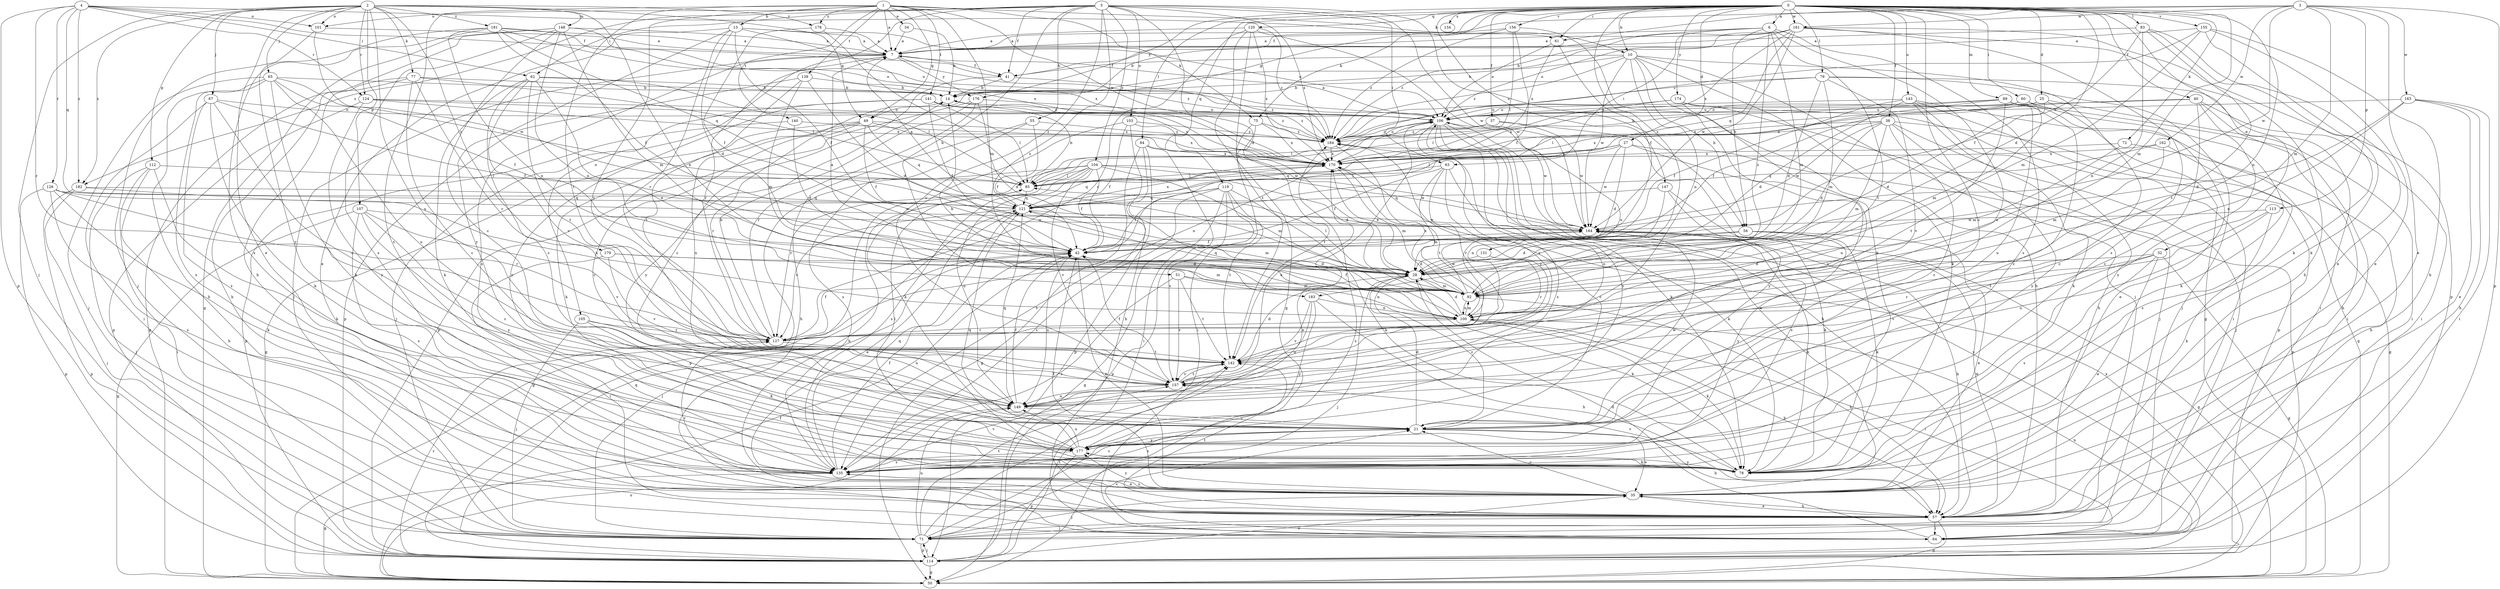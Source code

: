 strict digraph  {
0;
1;
2;
3;
4;
5;
6;
7;
10;
13;
14;
21;
25;
27;
28;
32;
34;
35;
37;
38;
40;
41;
42;
49;
50;
51;
55;
56;
57;
60;
61;
62;
63;
64;
65;
67;
71;
72;
75;
77;
78;
79;
83;
84;
85;
89;
92;
100;
101;
103;
104;
105;
106;
107;
112;
113;
114;
119;
120;
121;
124;
126;
127;
131;
134;
135;
139;
140;
141;
142;
143;
147;
148;
149;
155;
156;
157;
161;
162;
163;
164;
170;
174;
176;
177;
178;
179;
181;
182;
183;
184;
0 -> 6  [label=a];
0 -> 10  [label=b];
0 -> 21  [label=c];
0 -> 25  [label=d];
0 -> 27  [label=d];
0 -> 28  [label=d];
0 -> 32  [label=e];
0 -> 37  [label=f];
0 -> 38  [label=f];
0 -> 40  [label=f];
0 -> 49  [label=g];
0 -> 60  [label=i];
0 -> 61  [label=i];
0 -> 72  [label=k];
0 -> 75  [label=k];
0 -> 79  [label=l];
0 -> 83  [label=l];
0 -> 84  [label=l];
0 -> 89  [label=m];
0 -> 92  [label=m];
0 -> 100  [label=n];
0 -> 119  [label=q];
0 -> 120  [label=q];
0 -> 131  [label=s];
0 -> 134  [label=s];
0 -> 143  [label=u];
0 -> 147  [label=u];
0 -> 155  [label=v];
0 -> 156  [label=v];
0 -> 161  [label=w];
0 -> 174  [label=y];
0 -> 176  [label=y];
1 -> 7  [label=a];
1 -> 10  [label=b];
1 -> 13  [label=b];
1 -> 34  [label=e];
1 -> 49  [label=g];
1 -> 75  [label=k];
1 -> 92  [label=m];
1 -> 135  [label=s];
1 -> 139  [label=t];
1 -> 140  [label=t];
1 -> 141  [label=t];
1 -> 142  [label=t];
1 -> 157  [label=v];
1 -> 170  [label=x];
1 -> 178  [label=z];
2 -> 35  [label=e];
2 -> 49  [label=g];
2 -> 65  [label=j];
2 -> 67  [label=j];
2 -> 71  [label=j];
2 -> 77  [label=k];
2 -> 100  [label=n];
2 -> 101  [label=o];
2 -> 107  [label=p];
2 -> 112  [label=p];
2 -> 124  [label=r];
2 -> 148  [label=u];
2 -> 149  [label=u];
2 -> 178  [label=z];
2 -> 179  [label=z];
2 -> 181  [label=z];
2 -> 182  [label=z];
3 -> 35  [label=e];
3 -> 41  [label=f];
3 -> 61  [label=i];
3 -> 92  [label=m];
3 -> 113  [label=p];
3 -> 114  [label=p];
3 -> 161  [label=w];
3 -> 162  [label=w];
3 -> 163  [label=w];
3 -> 164  [label=w];
4 -> 41  [label=f];
4 -> 61  [label=i];
4 -> 62  [label=i];
4 -> 101  [label=o];
4 -> 114  [label=p];
4 -> 121  [label=q];
4 -> 124  [label=r];
4 -> 126  [label=r];
4 -> 127  [label=r];
4 -> 182  [label=z];
5 -> 28  [label=d];
5 -> 41  [label=f];
5 -> 51  [label=h];
5 -> 55  [label=h];
5 -> 56  [label=h];
5 -> 62  [label=i];
5 -> 63  [label=i];
5 -> 101  [label=o];
5 -> 103  [label=o];
5 -> 104  [label=o];
5 -> 105  [label=o];
5 -> 157  [label=v];
5 -> 164  [label=w];
5 -> 170  [label=x];
5 -> 182  [label=z];
5 -> 183  [label=z];
6 -> 7  [label=a];
6 -> 14  [label=b];
6 -> 56  [label=h];
6 -> 63  [label=i];
6 -> 92  [label=m];
6 -> 135  [label=s];
6 -> 142  [label=t];
6 -> 149  [label=u];
6 -> 183  [label=z];
7 -> 41  [label=f];
7 -> 71  [label=j];
7 -> 127  [label=r];
7 -> 135  [label=s];
7 -> 176  [label=y];
7 -> 184  [label=z];
10 -> 14  [label=b];
10 -> 41  [label=f];
10 -> 50  [label=g];
10 -> 56  [label=h];
10 -> 57  [label=h];
10 -> 71  [label=j];
10 -> 78  [label=k];
10 -> 100  [label=n];
10 -> 164  [label=w];
10 -> 184  [label=z];
13 -> 7  [label=a];
13 -> 28  [label=d];
13 -> 35  [label=e];
13 -> 42  [label=f];
13 -> 106  [label=o];
13 -> 127  [label=r];
13 -> 170  [label=x];
13 -> 177  [label=y];
14 -> 106  [label=o];
14 -> 149  [label=u];
21 -> 28  [label=d];
21 -> 35  [label=e];
21 -> 57  [label=h];
21 -> 135  [label=s];
21 -> 164  [label=w];
21 -> 177  [label=y];
25 -> 21  [label=c];
25 -> 28  [label=d];
25 -> 42  [label=f];
25 -> 64  [label=i];
25 -> 106  [label=o];
27 -> 28  [label=d];
27 -> 85  [label=l];
27 -> 114  [label=p];
27 -> 121  [label=q];
27 -> 157  [label=v];
27 -> 164  [label=w];
27 -> 170  [label=x];
28 -> 7  [label=a];
28 -> 21  [label=c];
28 -> 71  [label=j];
28 -> 78  [label=k];
28 -> 85  [label=l];
28 -> 92  [label=m];
28 -> 170  [label=x];
32 -> 28  [label=d];
32 -> 35  [label=e];
32 -> 50  [label=g];
32 -> 127  [label=r];
32 -> 135  [label=s];
32 -> 157  [label=v];
34 -> 7  [label=a];
34 -> 14  [label=b];
35 -> 21  [label=c];
35 -> 42  [label=f];
35 -> 57  [label=h];
35 -> 71  [label=j];
35 -> 127  [label=r];
35 -> 135  [label=s];
35 -> 177  [label=y];
37 -> 85  [label=l];
37 -> 164  [label=w];
37 -> 177  [label=y];
37 -> 184  [label=z];
38 -> 21  [label=c];
38 -> 28  [label=d];
38 -> 50  [label=g];
38 -> 71  [label=j];
38 -> 92  [label=m];
38 -> 164  [label=w];
38 -> 170  [label=x];
38 -> 177  [label=y];
38 -> 184  [label=z];
40 -> 21  [label=c];
40 -> 57  [label=h];
40 -> 64  [label=i];
40 -> 106  [label=o];
40 -> 170  [label=x];
40 -> 177  [label=y];
41 -> 14  [label=b];
41 -> 21  [label=c];
41 -> 184  [label=z];
42 -> 28  [label=d];
42 -> 35  [label=e];
42 -> 71  [label=j];
42 -> 149  [label=u];
49 -> 21  [label=c];
49 -> 42  [label=f];
49 -> 50  [label=g];
49 -> 78  [label=k];
49 -> 121  [label=q];
49 -> 127  [label=r];
49 -> 170  [label=x];
49 -> 184  [label=z];
50 -> 42  [label=f];
50 -> 149  [label=u];
50 -> 170  [label=x];
51 -> 92  [label=m];
51 -> 100  [label=n];
51 -> 135  [label=s];
51 -> 142  [label=t];
51 -> 157  [label=v];
55 -> 42  [label=f];
55 -> 57  [label=h];
55 -> 135  [label=s];
55 -> 184  [label=z];
56 -> 28  [label=d];
56 -> 35  [label=e];
56 -> 42  [label=f];
56 -> 78  [label=k];
56 -> 177  [label=y];
57 -> 35  [label=e];
57 -> 50  [label=g];
57 -> 64  [label=i];
57 -> 71  [label=j];
57 -> 142  [label=t];
57 -> 164  [label=w];
60 -> 78  [label=k];
60 -> 92  [label=m];
60 -> 106  [label=o];
60 -> 170  [label=x];
61 -> 42  [label=f];
61 -> 106  [label=o];
61 -> 170  [label=x];
62 -> 14  [label=b];
62 -> 21  [label=c];
62 -> 78  [label=k];
62 -> 85  [label=l];
62 -> 100  [label=n];
62 -> 142  [label=t];
62 -> 157  [label=v];
63 -> 21  [label=c];
63 -> 42  [label=f];
63 -> 78  [label=k];
63 -> 85  [label=l];
63 -> 100  [label=n];
63 -> 127  [label=r];
64 -> 21  [label=c];
64 -> 28  [label=d];
65 -> 14  [label=b];
65 -> 42  [label=f];
65 -> 57  [label=h];
65 -> 71  [label=j];
65 -> 78  [label=k];
65 -> 85  [label=l];
65 -> 135  [label=s];
65 -> 149  [label=u];
67 -> 42  [label=f];
67 -> 64  [label=i];
67 -> 78  [label=k];
67 -> 106  [label=o];
67 -> 135  [label=s];
67 -> 149  [label=u];
71 -> 106  [label=o];
71 -> 114  [label=p];
71 -> 142  [label=t];
71 -> 149  [label=u];
71 -> 184  [label=z];
72 -> 57  [label=h];
72 -> 92  [label=m];
72 -> 170  [label=x];
75 -> 64  [label=i];
75 -> 142  [label=t];
75 -> 170  [label=x];
75 -> 184  [label=z];
77 -> 14  [label=b];
77 -> 21  [label=c];
77 -> 50  [label=g];
77 -> 57  [label=h];
77 -> 85  [label=l];
77 -> 127  [label=r];
78 -> 157  [label=v];
78 -> 177  [label=y];
79 -> 14  [label=b];
79 -> 28  [label=d];
79 -> 64  [label=i];
79 -> 71  [label=j];
79 -> 92  [label=m];
79 -> 157  [label=v];
79 -> 184  [label=z];
83 -> 7  [label=a];
83 -> 35  [label=e];
83 -> 42  [label=f];
83 -> 78  [label=k];
83 -> 100  [label=n];
83 -> 142  [label=t];
84 -> 50  [label=g];
84 -> 64  [label=i];
84 -> 114  [label=p];
84 -> 135  [label=s];
84 -> 170  [label=x];
85 -> 14  [label=b];
85 -> 50  [label=g];
85 -> 121  [label=q];
89 -> 21  [label=c];
89 -> 35  [label=e];
89 -> 64  [label=i];
89 -> 85  [label=l];
89 -> 106  [label=o];
89 -> 142  [label=t];
89 -> 149  [label=u];
89 -> 170  [label=x];
92 -> 42  [label=f];
92 -> 57  [label=h];
92 -> 100  [label=n];
92 -> 121  [label=q];
92 -> 164  [label=w];
92 -> 170  [label=x];
100 -> 14  [label=b];
100 -> 28  [label=d];
100 -> 57  [label=h];
100 -> 64  [label=i];
100 -> 78  [label=k];
100 -> 92  [label=m];
100 -> 106  [label=o];
100 -> 127  [label=r];
101 -> 7  [label=a];
101 -> 164  [label=w];
101 -> 177  [label=y];
103 -> 42  [label=f];
103 -> 57  [label=h];
103 -> 78  [label=k];
103 -> 164  [label=w];
103 -> 184  [label=z];
104 -> 28  [label=d];
104 -> 42  [label=f];
104 -> 57  [label=h];
104 -> 85  [label=l];
104 -> 92  [label=m];
104 -> 114  [label=p];
104 -> 127  [label=r];
104 -> 135  [label=s];
104 -> 149  [label=u];
104 -> 157  [label=v];
104 -> 164  [label=w];
105 -> 71  [label=j];
105 -> 78  [label=k];
105 -> 127  [label=r];
105 -> 149  [label=u];
106 -> 7  [label=a];
106 -> 35  [label=e];
106 -> 57  [label=h];
106 -> 78  [label=k];
106 -> 157  [label=v];
106 -> 164  [label=w];
106 -> 177  [label=y];
106 -> 184  [label=z];
107 -> 21  [label=c];
107 -> 50  [label=g];
107 -> 135  [label=s];
107 -> 157  [label=v];
107 -> 164  [label=w];
107 -> 177  [label=y];
112 -> 57  [label=h];
112 -> 64  [label=i];
112 -> 71  [label=j];
112 -> 78  [label=k];
112 -> 85  [label=l];
113 -> 78  [label=k];
113 -> 142  [label=t];
113 -> 149  [label=u];
113 -> 164  [label=w];
114 -> 35  [label=e];
114 -> 50  [label=g];
114 -> 71  [label=j];
114 -> 100  [label=n];
114 -> 121  [label=q];
114 -> 127  [label=r];
114 -> 142  [label=t];
114 -> 184  [label=z];
119 -> 42  [label=f];
119 -> 50  [label=g];
119 -> 78  [label=k];
119 -> 114  [label=p];
119 -> 121  [label=q];
119 -> 135  [label=s];
119 -> 142  [label=t];
119 -> 157  [label=v];
120 -> 7  [label=a];
120 -> 50  [label=g];
120 -> 127  [label=r];
120 -> 142  [label=t];
120 -> 164  [label=w];
120 -> 170  [label=x];
120 -> 184  [label=z];
121 -> 7  [label=a];
121 -> 35  [label=e];
121 -> 92  [label=m];
121 -> 127  [label=r];
121 -> 164  [label=w];
121 -> 170  [label=x];
124 -> 106  [label=o];
124 -> 114  [label=p];
124 -> 170  [label=x];
124 -> 177  [label=y];
124 -> 184  [label=z];
126 -> 78  [label=k];
126 -> 114  [label=p];
126 -> 121  [label=q];
126 -> 127  [label=r];
126 -> 135  [label=s];
126 -> 164  [label=w];
127 -> 14  [label=b];
127 -> 42  [label=f];
127 -> 106  [label=o];
127 -> 142  [label=t];
131 -> 28  [label=d];
131 -> 127  [label=r];
135 -> 21  [label=c];
135 -> 35  [label=e];
135 -> 42  [label=f];
135 -> 50  [label=g];
135 -> 121  [label=q];
135 -> 157  [label=v];
139 -> 14  [label=b];
139 -> 28  [label=d];
139 -> 92  [label=m];
139 -> 114  [label=p];
139 -> 142  [label=t];
140 -> 28  [label=d];
140 -> 114  [label=p];
140 -> 184  [label=z];
141 -> 42  [label=f];
141 -> 71  [label=j];
141 -> 85  [label=l];
141 -> 106  [label=o];
141 -> 170  [label=x];
141 -> 177  [label=y];
141 -> 184  [label=z];
142 -> 28  [label=d];
142 -> 157  [label=v];
143 -> 28  [label=d];
143 -> 42  [label=f];
143 -> 50  [label=g];
143 -> 57  [label=h];
143 -> 78  [label=k];
143 -> 106  [label=o];
143 -> 114  [label=p];
147 -> 78  [label=k];
147 -> 100  [label=n];
147 -> 121  [label=q];
147 -> 135  [label=s];
148 -> 7  [label=a];
148 -> 21  [label=c];
148 -> 50  [label=g];
148 -> 57  [label=h];
148 -> 92  [label=m];
148 -> 100  [label=n];
148 -> 106  [label=o];
148 -> 135  [label=s];
149 -> 21  [label=c];
149 -> 42  [label=f];
149 -> 106  [label=o];
149 -> 121  [label=q];
155 -> 7  [label=a];
155 -> 35  [label=e];
155 -> 57  [label=h];
155 -> 78  [label=k];
155 -> 92  [label=m];
155 -> 184  [label=z];
156 -> 7  [label=a];
156 -> 42  [label=f];
156 -> 78  [label=k];
156 -> 85  [label=l];
156 -> 184  [label=z];
157 -> 42  [label=f];
157 -> 142  [label=t];
157 -> 149  [label=u];
157 -> 170  [label=x];
157 -> 184  [label=z];
161 -> 7  [label=a];
161 -> 14  [label=b];
161 -> 57  [label=h];
161 -> 106  [label=o];
161 -> 114  [label=p];
161 -> 121  [label=q];
161 -> 135  [label=s];
161 -> 164  [label=w];
161 -> 170  [label=x];
161 -> 184  [label=z];
162 -> 92  [label=m];
162 -> 121  [label=q];
162 -> 135  [label=s];
162 -> 170  [label=x];
163 -> 28  [label=d];
163 -> 35  [label=e];
163 -> 57  [label=h];
163 -> 64  [label=i];
163 -> 100  [label=n];
163 -> 106  [label=o];
164 -> 42  [label=f];
164 -> 50  [label=g];
164 -> 57  [label=h];
164 -> 78  [label=k];
170 -> 85  [label=l];
170 -> 92  [label=m];
170 -> 121  [label=q];
174 -> 64  [label=i];
174 -> 71  [label=j];
174 -> 85  [label=l];
174 -> 106  [label=o];
174 -> 149  [label=u];
174 -> 184  [label=z];
176 -> 28  [label=d];
176 -> 106  [label=o];
176 -> 114  [label=p];
176 -> 127  [label=r];
176 -> 177  [label=y];
177 -> 78  [label=k];
177 -> 85  [label=l];
177 -> 114  [label=p];
177 -> 121  [label=q];
177 -> 135  [label=s];
177 -> 149  [label=u];
177 -> 184  [label=z];
178 -> 7  [label=a];
178 -> 42  [label=f];
178 -> 85  [label=l];
179 -> 28  [label=d];
179 -> 64  [label=i];
179 -> 92  [label=m];
179 -> 157  [label=v];
181 -> 7  [label=a];
181 -> 42  [label=f];
181 -> 71  [label=j];
181 -> 100  [label=n];
181 -> 106  [label=o];
181 -> 121  [label=q];
181 -> 135  [label=s];
181 -> 170  [label=x];
182 -> 71  [label=j];
182 -> 100  [label=n];
182 -> 114  [label=p];
182 -> 121  [label=q];
183 -> 57  [label=h];
183 -> 100  [label=n];
183 -> 149  [label=u];
183 -> 157  [label=v];
183 -> 177  [label=y];
184 -> 106  [label=o];
184 -> 142  [label=t];
184 -> 170  [label=x];
}
